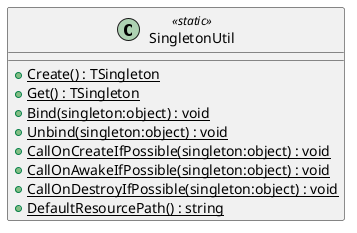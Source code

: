 @startuml
class SingletonUtil <<static>> {
    + {static} Create() : TSingleton
    + {static} Get() : TSingleton
    + {static} Bind(singleton:object) : void
    + {static} Unbind(singleton:object) : void
    + {static} CallOnCreateIfPossible(singleton:object) : void
    + {static} CallOnAwakeIfPossible(singleton:object) : void
    + {static} CallOnDestroyIfPossible(singleton:object) : void
    + {static} DefaultResourcePath() : string
}
@enduml
